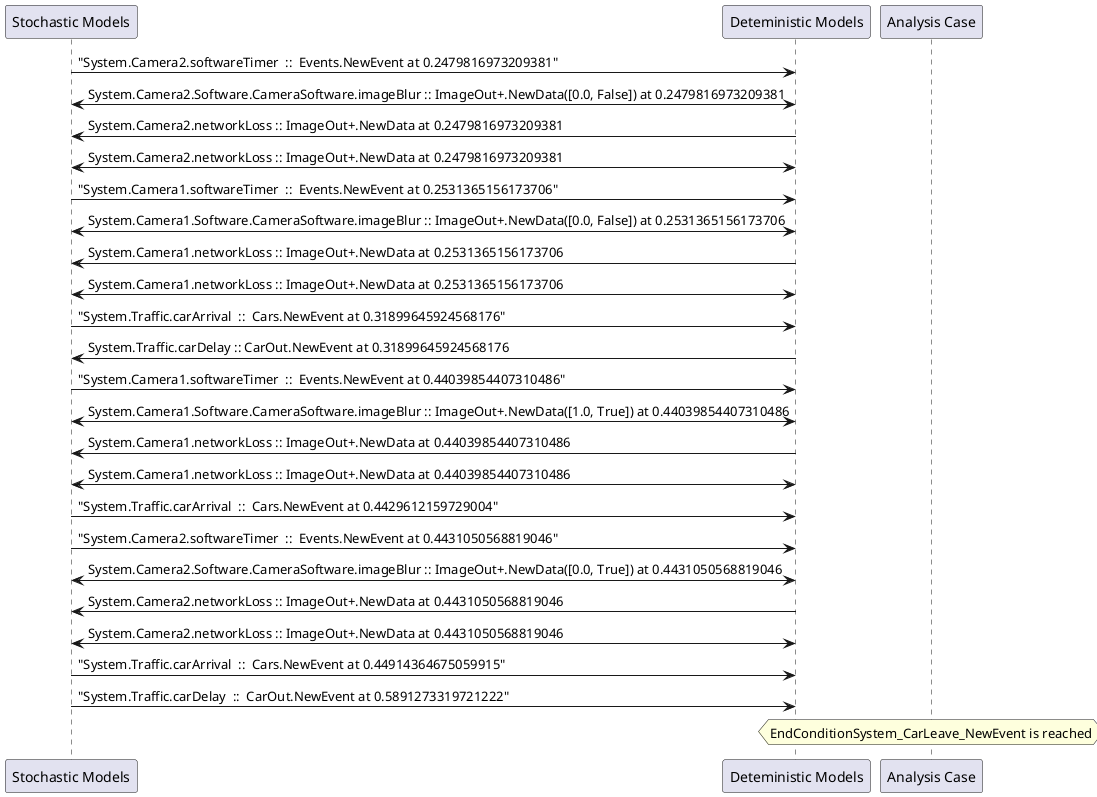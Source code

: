 
	@startuml
	participant "Stochastic Models" as stochmodel
	participant "Deteministic Models" as detmodel
	participant "Analysis Case" as analysis
	{28224_stop} stochmodel -> detmodel : "System.Camera2.softwareTimer  ::  Events.NewEvent at 0.2479816973209381"
detmodel <-> stochmodel : System.Camera2.Software.CameraSoftware.imageBlur :: ImageOut+.NewData([0.0, False]) at 0.2479816973209381
detmodel -> stochmodel : System.Camera2.networkLoss :: ImageOut+.NewData at 0.2479816973209381
detmodel <-> stochmodel : System.Camera2.networkLoss :: ImageOut+.NewData at 0.2479816973209381
{28209_stop} stochmodel -> detmodel : "System.Camera1.softwareTimer  ::  Events.NewEvent at 0.2531365156173706"
detmodel <-> stochmodel : System.Camera1.Software.CameraSoftware.imageBlur :: ImageOut+.NewData([0.0, False]) at 0.2531365156173706
detmodel -> stochmodel : System.Camera1.networkLoss :: ImageOut+.NewData at 0.2531365156173706
detmodel <-> stochmodel : System.Camera1.networkLoss :: ImageOut+.NewData at 0.2531365156173706
{28239_stop} stochmodel -> detmodel : "System.Traffic.carArrival  ::  Cars.NewEvent at 0.31899645924568176"
{28253_start} detmodel -> stochmodel : System.Traffic.carDelay :: CarOut.NewEvent at 0.31899645924568176
{28210_stop} stochmodel -> detmodel : "System.Camera1.softwareTimer  ::  Events.NewEvent at 0.44039854407310486"
detmodel <-> stochmodel : System.Camera1.Software.CameraSoftware.imageBlur :: ImageOut+.NewData([1.0, True]) at 0.44039854407310486
detmodel -> stochmodel : System.Camera1.networkLoss :: ImageOut+.NewData at 0.44039854407310486
detmodel <-> stochmodel : System.Camera1.networkLoss :: ImageOut+.NewData at 0.44039854407310486
{28240_stop} stochmodel -> detmodel : "System.Traffic.carArrival  ::  Cars.NewEvent at 0.4429612159729004"
{28225_stop} stochmodel -> detmodel : "System.Camera2.softwareTimer  ::  Events.NewEvent at 0.4431050568819046"
detmodel <-> stochmodel : System.Camera2.Software.CameraSoftware.imageBlur :: ImageOut+.NewData([0.0, True]) at 0.4431050568819046
detmodel -> stochmodel : System.Camera2.networkLoss :: ImageOut+.NewData at 0.4431050568819046
detmodel <-> stochmodel : System.Camera2.networkLoss :: ImageOut+.NewData at 0.4431050568819046
{28241_stop} stochmodel -> detmodel : "System.Traffic.carArrival  ::  Cars.NewEvent at 0.44914364675059915"
{28253_stop} stochmodel -> detmodel : "System.Traffic.carDelay  ::  CarOut.NewEvent at 0.5891273319721222"
{28253_start} <-> {28253_stop} : delay
hnote over analysis 
EndConditionSystem_CarLeave_NewEvent is reached
endnote
@enduml